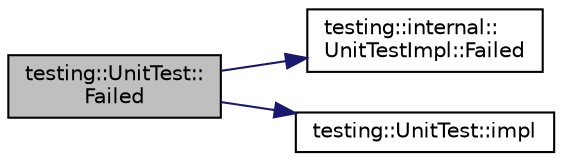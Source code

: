 digraph "testing::UnitTest::Failed"
{
 // LATEX_PDF_SIZE
  bgcolor="transparent";
  edge [fontname="Helvetica",fontsize="10",labelfontname="Helvetica",labelfontsize="10"];
  node [fontname="Helvetica",fontsize="10",shape=record];
  rankdir="LR";
  Node1 [label="testing::UnitTest::\lFailed",height=0.2,width=0.4,color="black", fillcolor="grey75", style="filled", fontcolor="black",tooltip=" "];
  Node1 -> Node2 [color="midnightblue",fontsize="10",style="solid",fontname="Helvetica"];
  Node2 [label="testing::internal::\lUnitTestImpl::Failed",height=0.2,width=0.4,color="black",URL="$classtesting_1_1internal_1_1UnitTestImpl.html#a0c95d1b56b5f33057afc516db05ac313",tooltip=" "];
  Node1 -> Node3 [color="midnightblue",fontsize="10",style="solid",fontname="Helvetica"];
  Node3 [label="testing::UnitTest::impl",height=0.2,width=0.4,color="black",URL="$classtesting_1_1UnitTest.html#a4df5d11a58affb337d7fa62eaa07690e",tooltip=" "];
}
